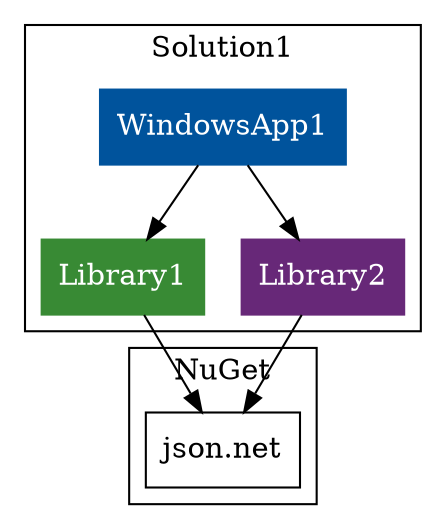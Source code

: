 digraph {
    subgraph cluster_0
    {
        label="NuGet";
        
        "json.net" [shape="box",color="black", style="filled", fillcolor="white", fontcolor="black"];
    }
    subgraph cluster_1 
    {
        label="Solution1";
        labelloc="top";
        shape="box";
        color="black";

        "WindowsApp1" [shape="box",color="#00539C", style="filled", fillcolor="#00539C", fontcolor="white"];
        "WindowsApp1" -> { "Library1", "Library2" };
        "Library1" [shape="box",color="#388A34", style="filled", fillcolor="#388A34", fontcolor="white"];
        "Library1" -> { "json.net" };
        "Library2" [shape="box",color="#672878", style="filled", fillcolor="#672878", fontcolor="white"];
        "Library2" -> { "json.net" };
    }
}